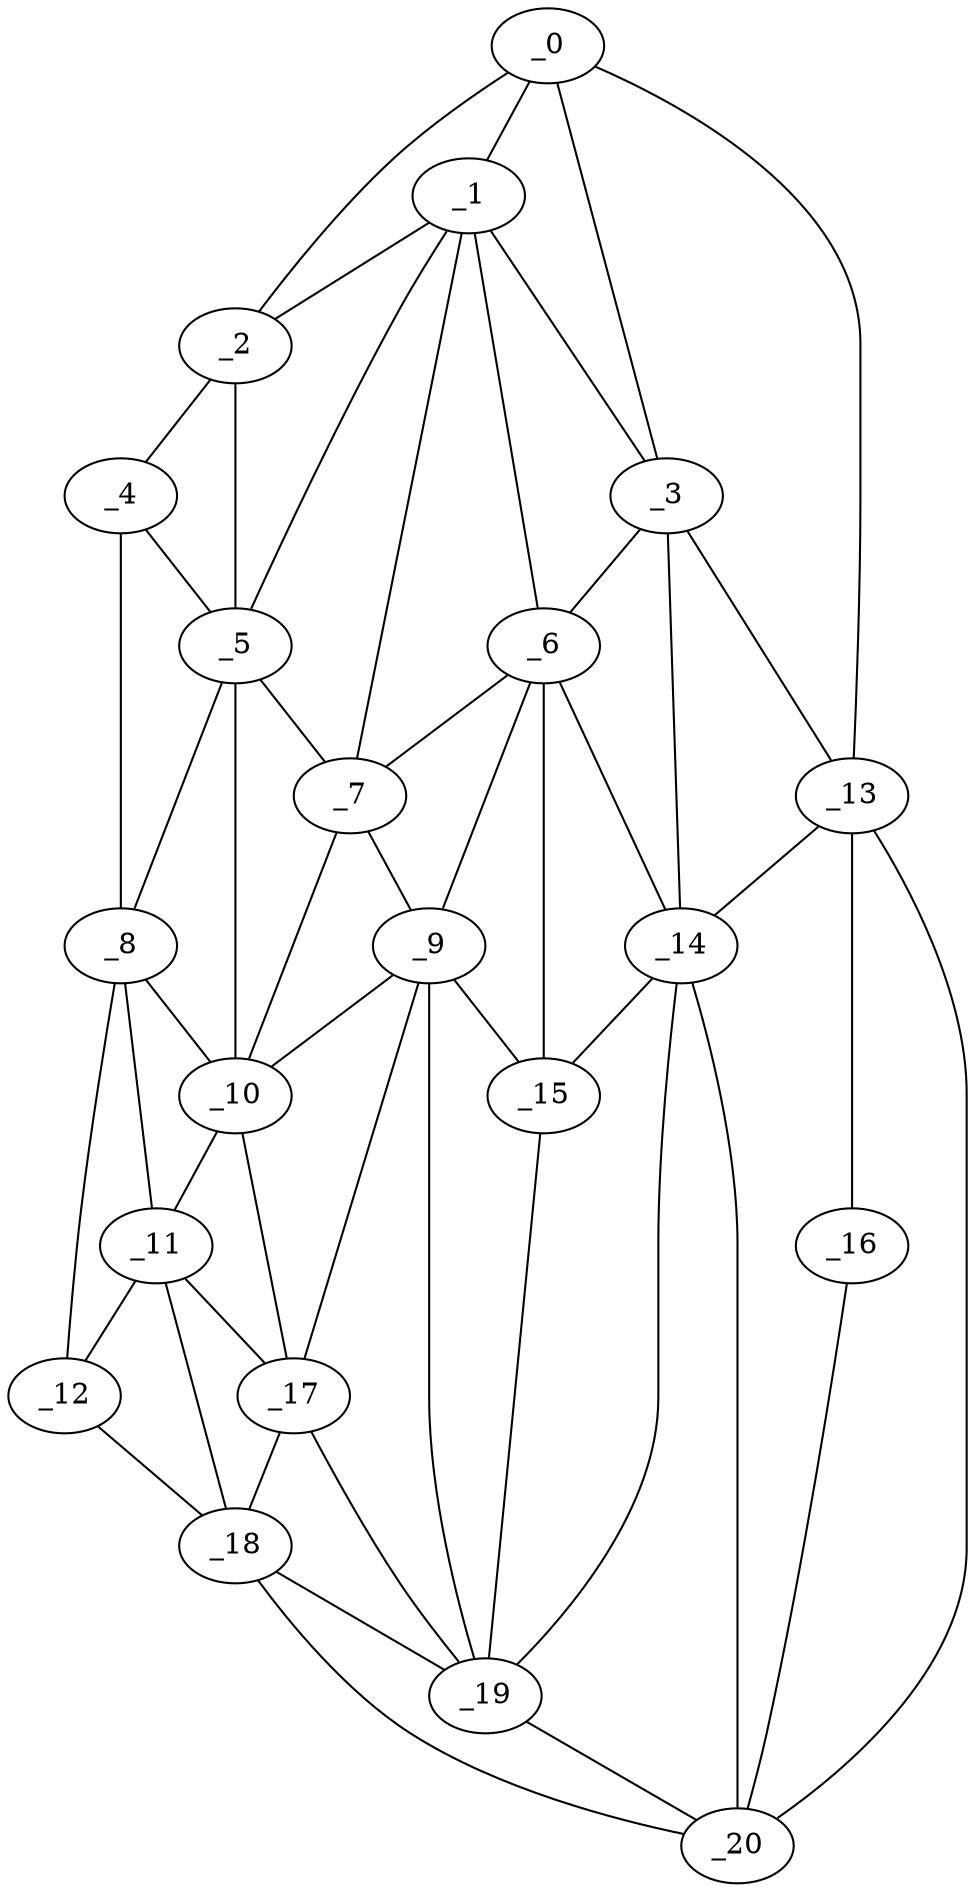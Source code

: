 graph "obj90__225.gxl" {
	_0	 [x=38,
		y=37];
	_1	 [x=40,
		y=104];
	_0 -- _1	 [valence=2];
	_2	 [x=40,
		y=111];
	_0 -- _2	 [valence=1];
	_3	 [x=41,
		y=44];
	_0 -- _3	 [valence=1];
	_13	 [x=84,
		y=15];
	_0 -- _13	 [valence=1];
	_1 -- _2	 [valence=1];
	_1 -- _3	 [valence=2];
	_5	 [x=57,
		y=109];
	_1 -- _5	 [valence=2];
	_6	 [x=58,
		y=81];
	_1 -- _6	 [valence=1];
	_7	 [x=59,
		y=89];
	_1 -- _7	 [valence=2];
	_4	 [x=50,
		y=117];
	_2 -- _4	 [valence=1];
	_2 -- _5	 [valence=2];
	_3 -- _6	 [valence=1];
	_3 -- _13	 [valence=1];
	_14	 [x=87,
		y=55];
	_3 -- _14	 [valence=2];
	_4 -- _5	 [valence=2];
	_8	 [x=61,
		y=121];
	_4 -- _8	 [valence=1];
	_5 -- _7	 [valence=2];
	_5 -- _8	 [valence=2];
	_10	 [x=75,
		y=113];
	_5 -- _10	 [valence=2];
	_6 -- _7	 [valence=1];
	_9	 [x=73,
		y=86];
	_6 -- _9	 [valence=2];
	_6 -- _14	 [valence=2];
	_15	 [x=88,
		y=70];
	_6 -- _15	 [valence=1];
	_7 -- _9	 [valence=2];
	_7 -- _10	 [valence=2];
	_8 -- _10	 [valence=2];
	_11	 [x=81,
		y=120];
	_8 -- _11	 [valence=1];
	_12	 [x=83,
		y=125];
	_8 -- _12	 [valence=1];
	_9 -- _10	 [valence=1];
	_9 -- _15	 [valence=2];
	_17	 [x=91,
		y=115];
	_9 -- _17	 [valence=2];
	_19	 [x=92,
		y=72];
	_9 -- _19	 [valence=1];
	_10 -- _11	 [valence=2];
	_10 -- _17	 [valence=1];
	_11 -- _12	 [valence=1];
	_11 -- _17	 [valence=2];
	_18	 [x=91,
		y=122];
	_11 -- _18	 [valence=1];
	_12 -- _18	 [valence=1];
	_13 -- _14	 [valence=2];
	_16	 [x=91,
		y=14];
	_13 -- _16	 [valence=1];
	_20	 [x=93,
		y=46];
	_13 -- _20	 [valence=1];
	_14 -- _15	 [valence=1];
	_14 -- _19	 [valence=2];
	_14 -- _20	 [valence=1];
	_15 -- _19	 [valence=2];
	_16 -- _20	 [valence=1];
	_17 -- _18	 [valence=2];
	_17 -- _19	 [valence=2];
	_18 -- _19	 [valence=1];
	_18 -- _20	 [valence=1];
	_19 -- _20	 [valence=2];
}
